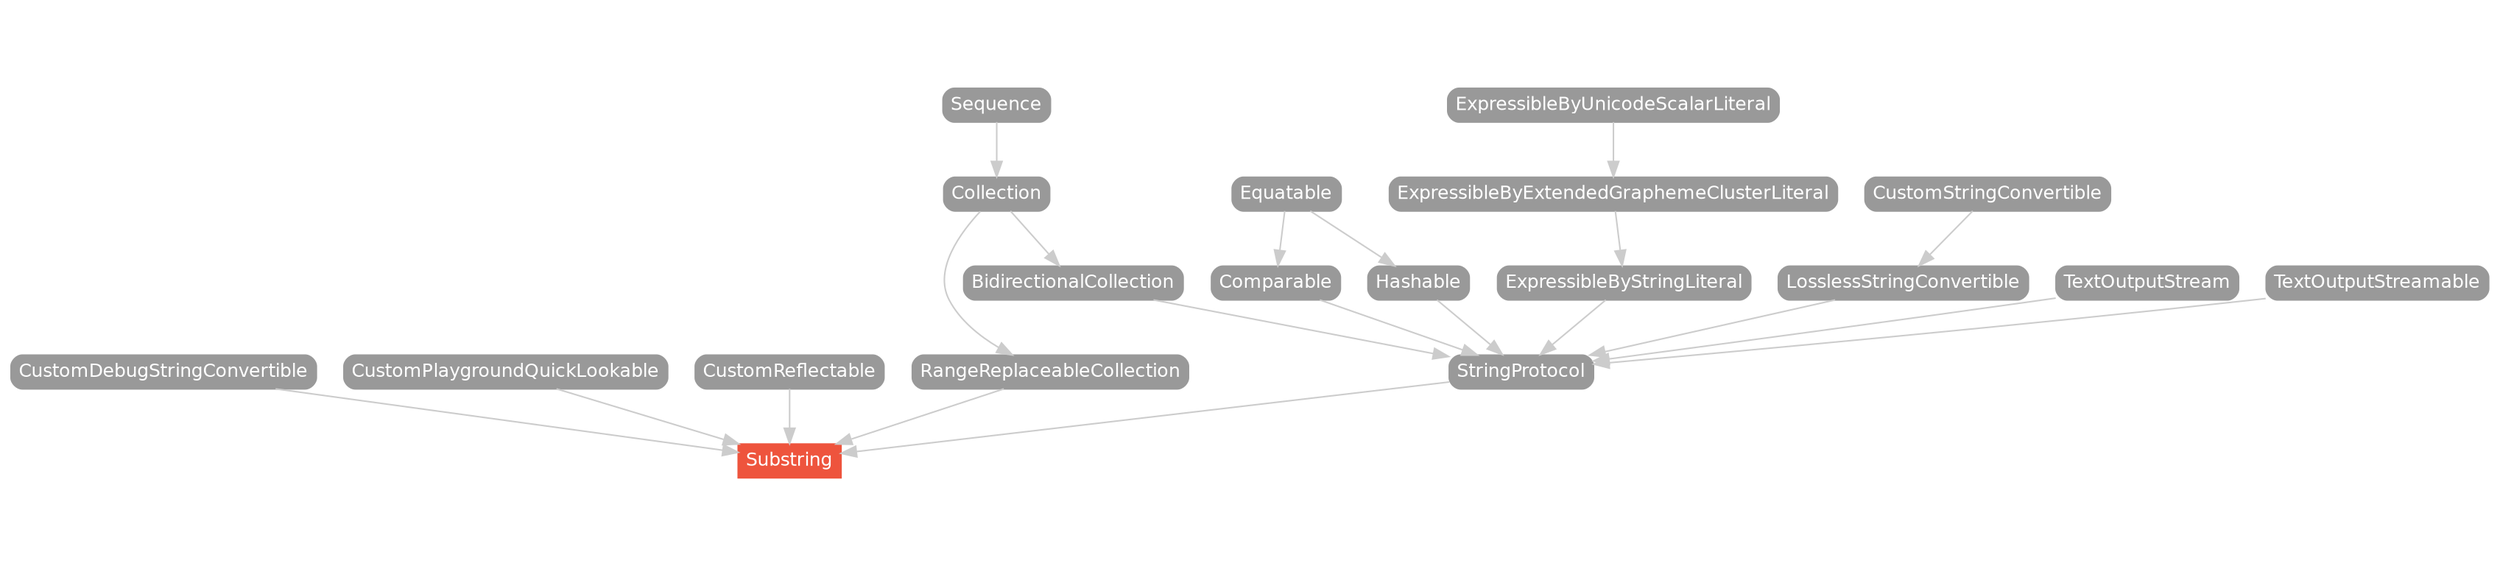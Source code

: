 strict digraph "Substring - Type Hierarchy - SwiftDoc.org" {
    pad="0.1,0.8"
    node [shape=box, style="filled,rounded", color="#999999", fillcolor="#999999", fontcolor=white, fontname=Helvetica, fontnames="Helvetica,sansserif", fontsize=12, margin="0.07,0.05", height="0.3"]
    edge [color="#cccccc"]
    "BidirectionalCollection" [URL="/protocol/BidirectionalCollection/hierarchy/"]
    "Collection" [URL="/protocol/Collection/hierarchy/"]
    "Comparable" [URL="/protocol/Comparable/hierarchy/"]
    "CustomDebugStringConvertible" [URL="/protocol/CustomDebugStringConvertible/hierarchy/"]
    "CustomPlaygroundQuickLookable" [URL="/protocol/CustomPlaygroundQuickLookable/hierarchy/"]
    "CustomReflectable" [URL="/protocol/CustomReflectable/hierarchy/"]
    "CustomStringConvertible" [URL="/protocol/CustomStringConvertible/hierarchy/"]
    "Equatable" [URL="/protocol/Equatable/hierarchy/"]
    "ExpressibleByExtendedGraphemeClusterLiteral" [URL="/protocol/ExpressibleByExtendedGraphemeClusterLiteral/hierarchy/"]
    "ExpressibleByStringLiteral" [URL="/protocol/ExpressibleByStringLiteral/hierarchy/"]
    "ExpressibleByUnicodeScalarLiteral" [URL="/protocol/ExpressibleByUnicodeScalarLiteral/hierarchy/"]
    "Hashable" [URL="/protocol/Hashable/hierarchy/"]
    "LosslessStringConvertible" [URL="/protocol/LosslessStringConvertible/hierarchy/"]
    "RangeReplaceableCollection" [URL="/protocol/RangeReplaceableCollection/hierarchy/"]
    "Sequence" [URL="/protocol/Sequence/hierarchy/"]
    "StringProtocol" [URL="/protocol/StringProtocol/hierarchy/"]
    "Substring" [URL="/type/Substring/", style="filled", fillcolor="#ee543d", color="#ee543d"]
    "TextOutputStream" [URL="/protocol/TextOutputStream/hierarchy/"]
    "TextOutputStreamable" [URL="/protocol/TextOutputStreamable/hierarchy/"]    "StringProtocol" -> "Substring"
    "CustomReflectable" -> "Substring"
    "CustomPlaygroundQuickLookable" -> "Substring"
    "CustomDebugStringConvertible" -> "Substring"
    "RangeReplaceableCollection" -> "Substring"
    "BidirectionalCollection" -> "StringProtocol"
    "Comparable" -> "StringProtocol"
    "ExpressibleByStringLiteral" -> "StringProtocol"
    "Hashable" -> "StringProtocol"
    "LosslessStringConvertible" -> "StringProtocol"
    "TextOutputStream" -> "StringProtocol"
    "TextOutputStreamable" -> "StringProtocol"
    "Collection" -> "BidirectionalCollection"
    "Sequence" -> "Collection"
    "Equatable" -> "Comparable"
    "ExpressibleByExtendedGraphemeClusterLiteral" -> "ExpressibleByStringLiteral"
    "ExpressibleByUnicodeScalarLiteral" -> "ExpressibleByExtendedGraphemeClusterLiteral"
    "Equatable" -> "Hashable"
    "CustomStringConvertible" -> "LosslessStringConvertible"
    "Collection" -> "RangeReplaceableCollection"
    "Sequence" -> "Collection"
    subgraph Types {
        rank = max; "Substring";
    }
}
